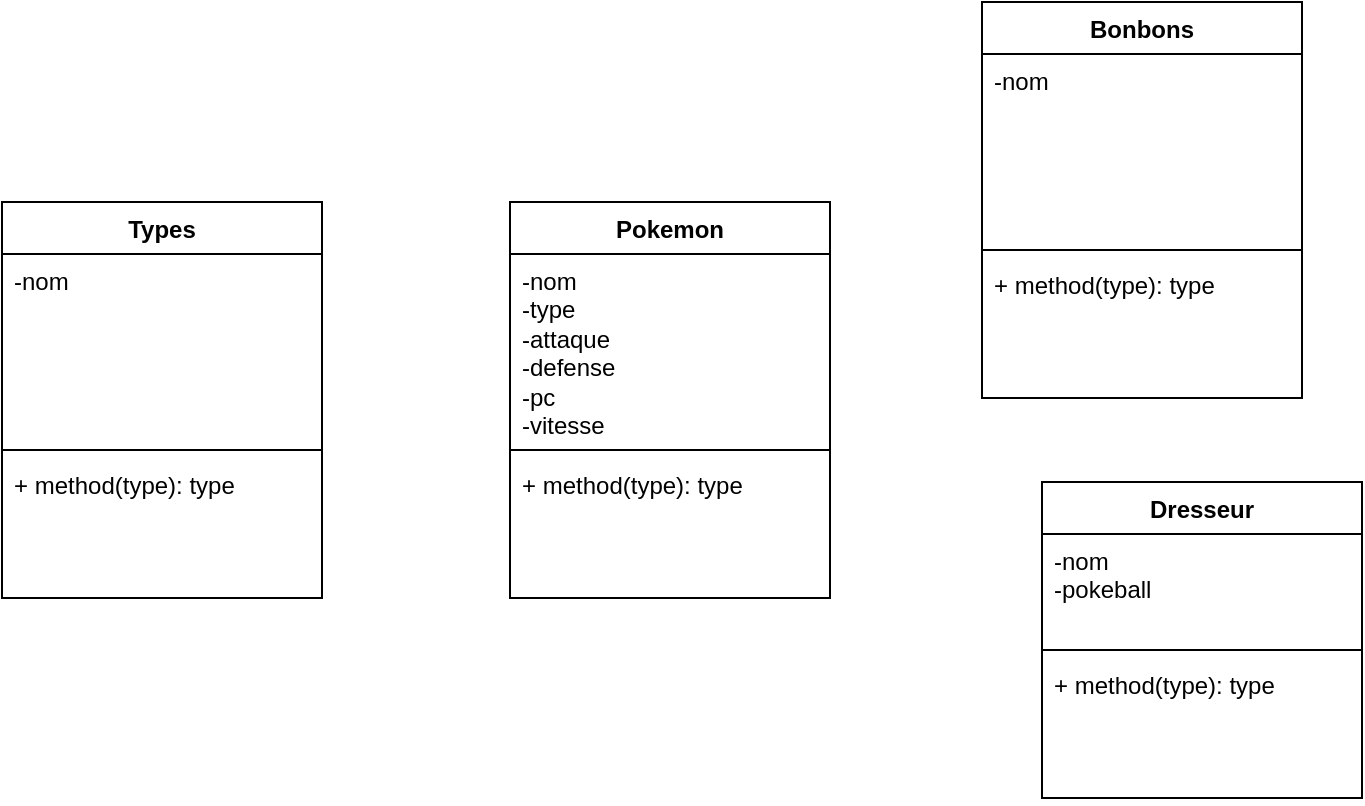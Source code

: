 <mxfile version="22.1.5" type="github">
  <diagram name="Page-1" id="a7Ri9mii3zfMXE8LAgiD">
    <mxGraphModel dx="882" dy="604" grid="1" gridSize="10" guides="1" tooltips="1" connect="1" arrows="1" fold="1" page="1" pageScale="1" pageWidth="827" pageHeight="1169" math="0" shadow="0">
      <root>
        <mxCell id="0" />
        <mxCell id="1" parent="0" />
        <mxCell id="dgSH4MTo-NtUrPTSyCus-1" value="Pokemon" style="swimlane;fontStyle=1;align=center;verticalAlign=top;childLayout=stackLayout;horizontal=1;startSize=26;horizontalStack=0;resizeParent=1;resizeParentMax=0;resizeLast=0;collapsible=1;marginBottom=0;whiteSpace=wrap;html=1;" vertex="1" parent="1">
          <mxGeometry x="334" y="150" width="160" height="198" as="geometry" />
        </mxCell>
        <mxCell id="dgSH4MTo-NtUrPTSyCus-2" value="-nom&lt;br&gt;-type&lt;br&gt;-attaque&lt;br&gt;-defense&lt;br&gt;-pc&lt;br&gt;-vitesse" style="text;strokeColor=none;fillColor=none;align=left;verticalAlign=top;spacingLeft=4;spacingRight=4;overflow=hidden;rotatable=0;points=[[0,0.5],[1,0.5]];portConstraint=eastwest;whiteSpace=wrap;html=1;" vertex="1" parent="dgSH4MTo-NtUrPTSyCus-1">
          <mxGeometry y="26" width="160" height="94" as="geometry" />
        </mxCell>
        <mxCell id="dgSH4MTo-NtUrPTSyCus-3" value="" style="line;strokeWidth=1;fillColor=none;align=left;verticalAlign=middle;spacingTop=-1;spacingLeft=3;spacingRight=3;rotatable=0;labelPosition=right;points=[];portConstraint=eastwest;strokeColor=inherit;" vertex="1" parent="dgSH4MTo-NtUrPTSyCus-1">
          <mxGeometry y="120" width="160" height="8" as="geometry" />
        </mxCell>
        <mxCell id="dgSH4MTo-NtUrPTSyCus-4" value="+ method(type): type" style="text;strokeColor=none;fillColor=none;align=left;verticalAlign=top;spacingLeft=4;spacingRight=4;overflow=hidden;rotatable=0;points=[[0,0.5],[1,0.5]];portConstraint=eastwest;whiteSpace=wrap;html=1;" vertex="1" parent="dgSH4MTo-NtUrPTSyCus-1">
          <mxGeometry y="128" width="160" height="70" as="geometry" />
        </mxCell>
        <mxCell id="dgSH4MTo-NtUrPTSyCus-7" value="Dresseur" style="swimlane;fontStyle=1;align=center;verticalAlign=top;childLayout=stackLayout;horizontal=1;startSize=26;horizontalStack=0;resizeParent=1;resizeParentMax=0;resizeLast=0;collapsible=1;marginBottom=0;whiteSpace=wrap;html=1;" vertex="1" parent="1">
          <mxGeometry x="600" y="290" width="160" height="158" as="geometry" />
        </mxCell>
        <mxCell id="dgSH4MTo-NtUrPTSyCus-8" value="-nom&lt;br&gt;-pokeball" style="text;strokeColor=none;fillColor=none;align=left;verticalAlign=top;spacingLeft=4;spacingRight=4;overflow=hidden;rotatable=0;points=[[0,0.5],[1,0.5]];portConstraint=eastwest;whiteSpace=wrap;html=1;" vertex="1" parent="dgSH4MTo-NtUrPTSyCus-7">
          <mxGeometry y="26" width="160" height="54" as="geometry" />
        </mxCell>
        <mxCell id="dgSH4MTo-NtUrPTSyCus-9" value="" style="line;strokeWidth=1;fillColor=none;align=left;verticalAlign=middle;spacingTop=-1;spacingLeft=3;spacingRight=3;rotatable=0;labelPosition=right;points=[];portConstraint=eastwest;strokeColor=inherit;" vertex="1" parent="dgSH4MTo-NtUrPTSyCus-7">
          <mxGeometry y="80" width="160" height="8" as="geometry" />
        </mxCell>
        <mxCell id="dgSH4MTo-NtUrPTSyCus-10" value="+ method(type): type" style="text;strokeColor=none;fillColor=none;align=left;verticalAlign=top;spacingLeft=4;spacingRight=4;overflow=hidden;rotatable=0;points=[[0,0.5],[1,0.5]];portConstraint=eastwest;whiteSpace=wrap;html=1;" vertex="1" parent="dgSH4MTo-NtUrPTSyCus-7">
          <mxGeometry y="88" width="160" height="70" as="geometry" />
        </mxCell>
        <mxCell id="dgSH4MTo-NtUrPTSyCus-11" value="Bonbons" style="swimlane;fontStyle=1;align=center;verticalAlign=top;childLayout=stackLayout;horizontal=1;startSize=26;horizontalStack=0;resizeParent=1;resizeParentMax=0;resizeLast=0;collapsible=1;marginBottom=0;whiteSpace=wrap;html=1;" vertex="1" parent="1">
          <mxGeometry x="570" y="50" width="160" height="198" as="geometry" />
        </mxCell>
        <mxCell id="dgSH4MTo-NtUrPTSyCus-12" value="-nom&lt;br&gt;" style="text;strokeColor=none;fillColor=none;align=left;verticalAlign=top;spacingLeft=4;spacingRight=4;overflow=hidden;rotatable=0;points=[[0,0.5],[1,0.5]];portConstraint=eastwest;whiteSpace=wrap;html=1;" vertex="1" parent="dgSH4MTo-NtUrPTSyCus-11">
          <mxGeometry y="26" width="160" height="94" as="geometry" />
        </mxCell>
        <mxCell id="dgSH4MTo-NtUrPTSyCus-13" value="" style="line;strokeWidth=1;fillColor=none;align=left;verticalAlign=middle;spacingTop=-1;spacingLeft=3;spacingRight=3;rotatable=0;labelPosition=right;points=[];portConstraint=eastwest;strokeColor=inherit;" vertex="1" parent="dgSH4MTo-NtUrPTSyCus-11">
          <mxGeometry y="120" width="160" height="8" as="geometry" />
        </mxCell>
        <mxCell id="dgSH4MTo-NtUrPTSyCus-14" value="+ method(type): type" style="text;strokeColor=none;fillColor=none;align=left;verticalAlign=top;spacingLeft=4;spacingRight=4;overflow=hidden;rotatable=0;points=[[0,0.5],[1,0.5]];portConstraint=eastwest;whiteSpace=wrap;html=1;" vertex="1" parent="dgSH4MTo-NtUrPTSyCus-11">
          <mxGeometry y="128" width="160" height="70" as="geometry" />
        </mxCell>
        <mxCell id="dgSH4MTo-NtUrPTSyCus-15" value="Types" style="swimlane;fontStyle=1;align=center;verticalAlign=top;childLayout=stackLayout;horizontal=1;startSize=26;horizontalStack=0;resizeParent=1;resizeParentMax=0;resizeLast=0;collapsible=1;marginBottom=0;whiteSpace=wrap;html=1;" vertex="1" parent="1">
          <mxGeometry x="80" y="150" width="160" height="198" as="geometry" />
        </mxCell>
        <mxCell id="dgSH4MTo-NtUrPTSyCus-16" value="-nom&lt;br&gt;" style="text;strokeColor=none;fillColor=none;align=left;verticalAlign=top;spacingLeft=4;spacingRight=4;overflow=hidden;rotatable=0;points=[[0,0.5],[1,0.5]];portConstraint=eastwest;whiteSpace=wrap;html=1;" vertex="1" parent="dgSH4MTo-NtUrPTSyCus-15">
          <mxGeometry y="26" width="160" height="94" as="geometry" />
        </mxCell>
        <mxCell id="dgSH4MTo-NtUrPTSyCus-17" value="" style="line;strokeWidth=1;fillColor=none;align=left;verticalAlign=middle;spacingTop=-1;spacingLeft=3;spacingRight=3;rotatable=0;labelPosition=right;points=[];portConstraint=eastwest;strokeColor=inherit;" vertex="1" parent="dgSH4MTo-NtUrPTSyCus-15">
          <mxGeometry y="120" width="160" height="8" as="geometry" />
        </mxCell>
        <mxCell id="dgSH4MTo-NtUrPTSyCus-18" value="+ method(type): type" style="text;strokeColor=none;fillColor=none;align=left;verticalAlign=top;spacingLeft=4;spacingRight=4;overflow=hidden;rotatable=0;points=[[0,0.5],[1,0.5]];portConstraint=eastwest;whiteSpace=wrap;html=1;" vertex="1" parent="dgSH4MTo-NtUrPTSyCus-15">
          <mxGeometry y="128" width="160" height="70" as="geometry" />
        </mxCell>
      </root>
    </mxGraphModel>
  </diagram>
</mxfile>
